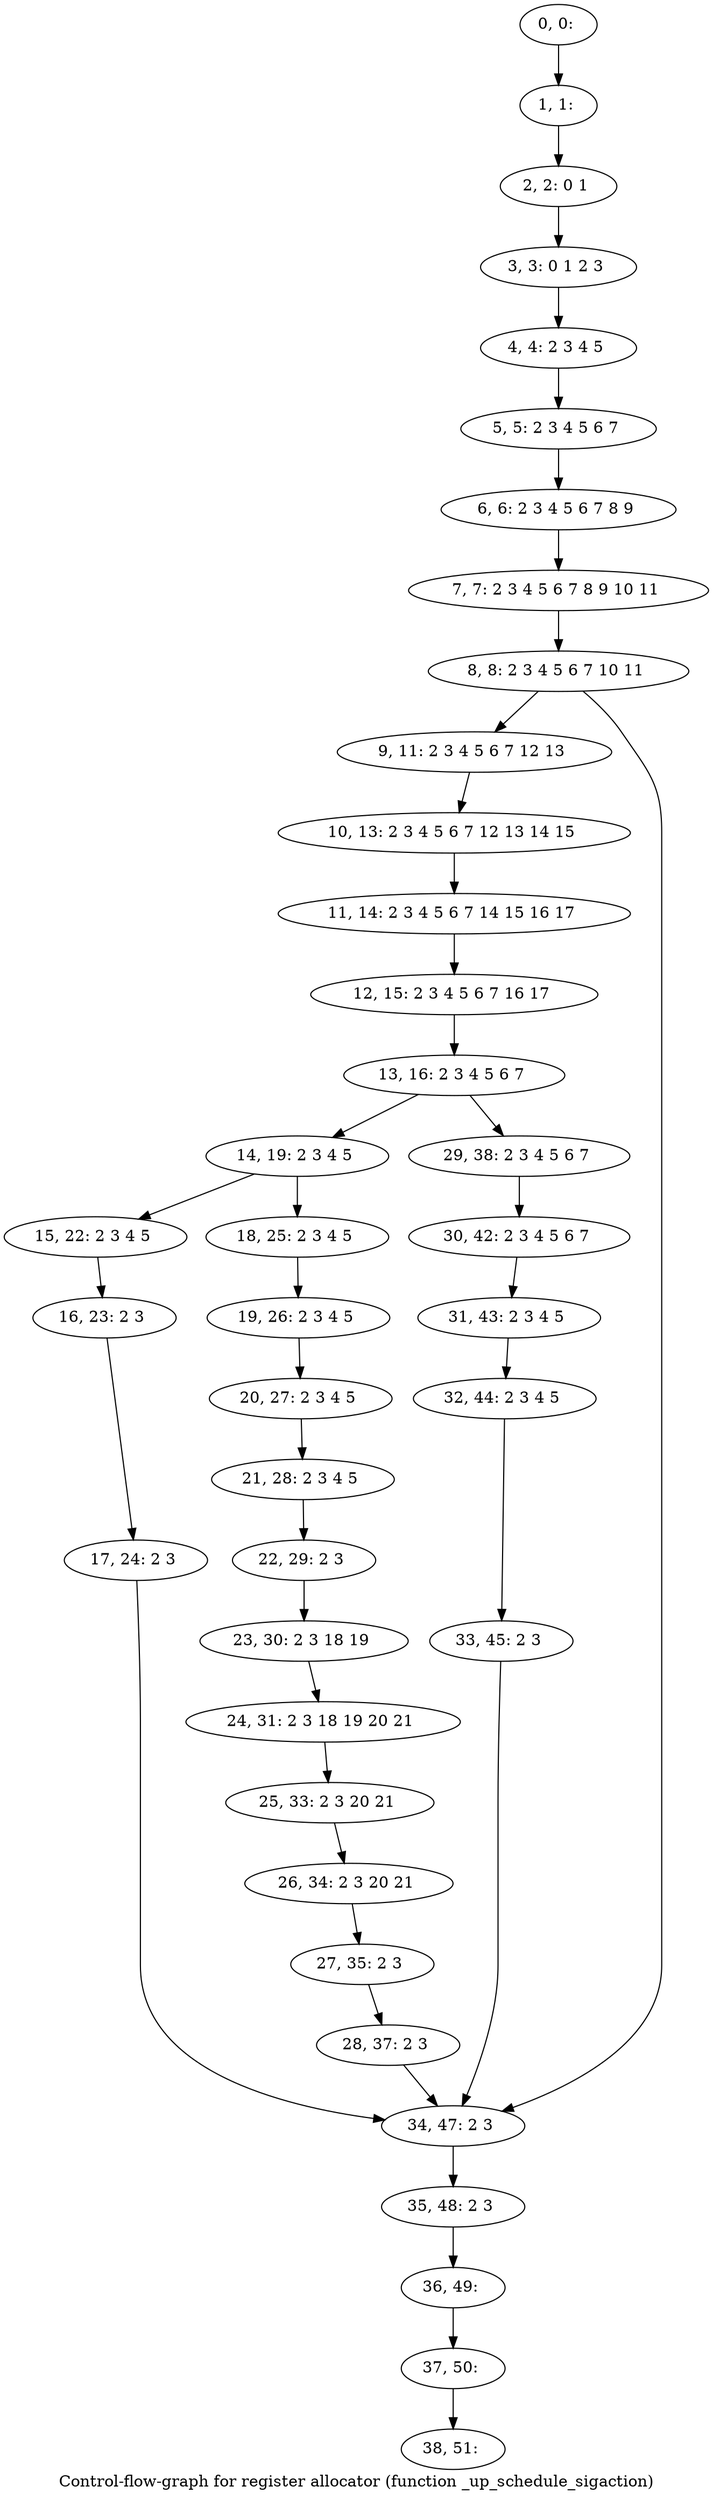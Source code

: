 digraph G {
graph [label="Control-flow-graph for register allocator (function _up_schedule_sigaction)"]
0[label="0, 0: "];
1[label="1, 1: "];
2[label="2, 2: 0 1 "];
3[label="3, 3: 0 1 2 3 "];
4[label="4, 4: 2 3 4 5 "];
5[label="5, 5: 2 3 4 5 6 7 "];
6[label="6, 6: 2 3 4 5 6 7 8 9 "];
7[label="7, 7: 2 3 4 5 6 7 8 9 10 11 "];
8[label="8, 8: 2 3 4 5 6 7 10 11 "];
9[label="9, 11: 2 3 4 5 6 7 12 13 "];
10[label="10, 13: 2 3 4 5 6 7 12 13 14 15 "];
11[label="11, 14: 2 3 4 5 6 7 14 15 16 17 "];
12[label="12, 15: 2 3 4 5 6 7 16 17 "];
13[label="13, 16: 2 3 4 5 6 7 "];
14[label="14, 19: 2 3 4 5 "];
15[label="15, 22: 2 3 4 5 "];
16[label="16, 23: 2 3 "];
17[label="17, 24: 2 3 "];
18[label="18, 25: 2 3 4 5 "];
19[label="19, 26: 2 3 4 5 "];
20[label="20, 27: 2 3 4 5 "];
21[label="21, 28: 2 3 4 5 "];
22[label="22, 29: 2 3 "];
23[label="23, 30: 2 3 18 19 "];
24[label="24, 31: 2 3 18 19 20 21 "];
25[label="25, 33: 2 3 20 21 "];
26[label="26, 34: 2 3 20 21 "];
27[label="27, 35: 2 3 "];
28[label="28, 37: 2 3 "];
29[label="29, 38: 2 3 4 5 6 7 "];
30[label="30, 42: 2 3 4 5 6 7 "];
31[label="31, 43: 2 3 4 5 "];
32[label="32, 44: 2 3 4 5 "];
33[label="33, 45: 2 3 "];
34[label="34, 47: 2 3 "];
35[label="35, 48: 2 3 "];
36[label="36, 49: "];
37[label="37, 50: "];
38[label="38, 51: "];
0->1 ;
1->2 ;
2->3 ;
3->4 ;
4->5 ;
5->6 ;
6->7 ;
7->8 ;
8->9 ;
8->34 ;
9->10 ;
10->11 ;
11->12 ;
12->13 ;
13->14 ;
13->29 ;
14->15 ;
14->18 ;
15->16 ;
16->17 ;
17->34 ;
18->19 ;
19->20 ;
20->21 ;
21->22 ;
22->23 ;
23->24 ;
24->25 ;
25->26 ;
26->27 ;
27->28 ;
28->34 ;
29->30 ;
30->31 ;
31->32 ;
32->33 ;
33->34 ;
34->35 ;
35->36 ;
36->37 ;
37->38 ;
}
